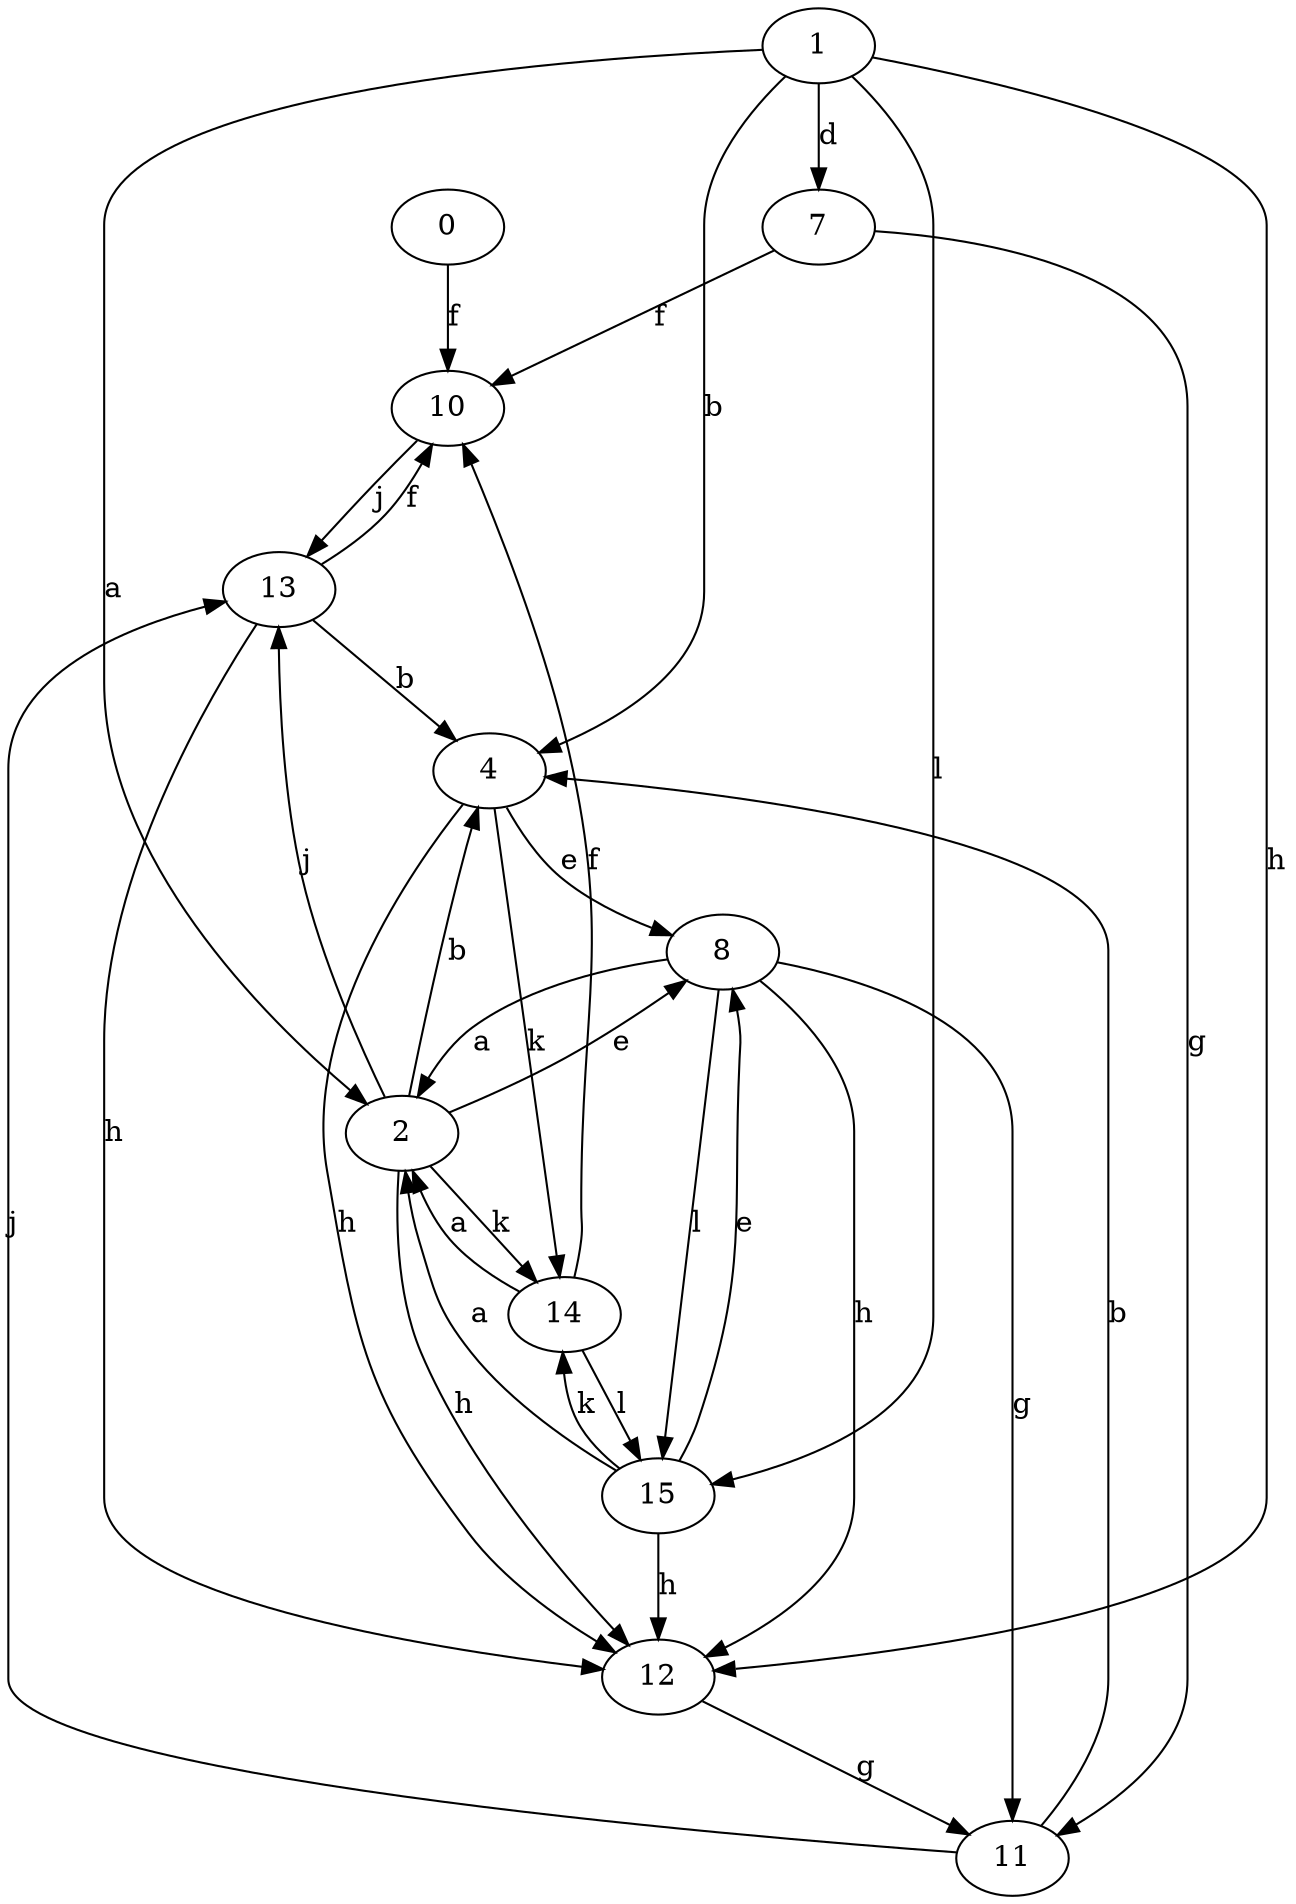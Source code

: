 strict digraph  {
0;
2;
4;
7;
8;
10;
1;
11;
12;
13;
14;
15;
0 -> 10  [label=f];
2 -> 4  [label=b];
2 -> 8  [label=e];
2 -> 12  [label=h];
2 -> 13  [label=j];
2 -> 14  [label=k];
4 -> 8  [label=e];
4 -> 12  [label=h];
4 -> 14  [label=k];
7 -> 10  [label=f];
7 -> 11  [label=g];
8 -> 2  [label=a];
8 -> 11  [label=g];
8 -> 12  [label=h];
8 -> 15  [label=l];
10 -> 13  [label=j];
1 -> 2  [label=a];
1 -> 4  [label=b];
1 -> 7  [label=d];
1 -> 12  [label=h];
1 -> 15  [label=l];
11 -> 4  [label=b];
11 -> 13  [label=j];
12 -> 11  [label=g];
13 -> 4  [label=b];
13 -> 10  [label=f];
13 -> 12  [label=h];
14 -> 2  [label=a];
14 -> 10  [label=f];
14 -> 15  [label=l];
15 -> 2  [label=a];
15 -> 8  [label=e];
15 -> 12  [label=h];
15 -> 14  [label=k];
}

